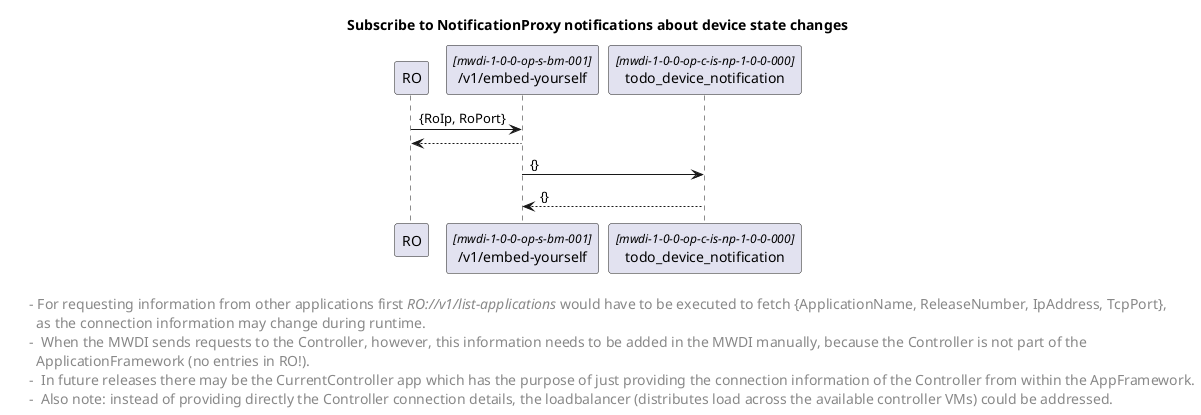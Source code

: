 @startuml
skinparam responseMessageBelowArrow true
skinparam guillemet [ ]
skinparam participant {
  StereotypeFontSize 12  
}

title Subscribe to NotificationProxy notifications about device state changes

'participants
participant "RO" as ro
participant "/v1/embed-yourself" as mwdi <<mwdi-1-0-0-op-s-bm-001>>
participant "todo_device_notification" as odlsubscribe1 <<mwdi-1-0-0-op-c-is-np-1-0-0-000>>

ro -> mwdi: {RoIp, RoPort}
mwdi --> ro

mwdi -> odlsubscribe1: {}
odlsubscribe1 --> mwdi: {}


left footer 

\t- For requesting information from other applications first <i>RO://v1/list-applications</i> would have to be executed to fetch {ApplicationName, ReleaseNumber, IpAddress, TcpPort}, 
\t  as the connection information may change during runtime.
\t-  When the MWDI sends requests to the Controller, however, this information needs to be added in the MWDI manually, because the Controller is not part of the 
\t  ApplicationFramework (no entries in RO!). 
\t-  In future releases there may be the CurrentController app which has the purpose of just providing the connection information of the Controller from within the AppFramework.
\t-  Also note: instead of providing directly the Controller connection details, the loadbalancer (distributes load across the available controller VMs) could be addressed.
end footer


<style>
footer {
  HorizontalAlignment left
  FontSize 14
}
</style>


@enduml